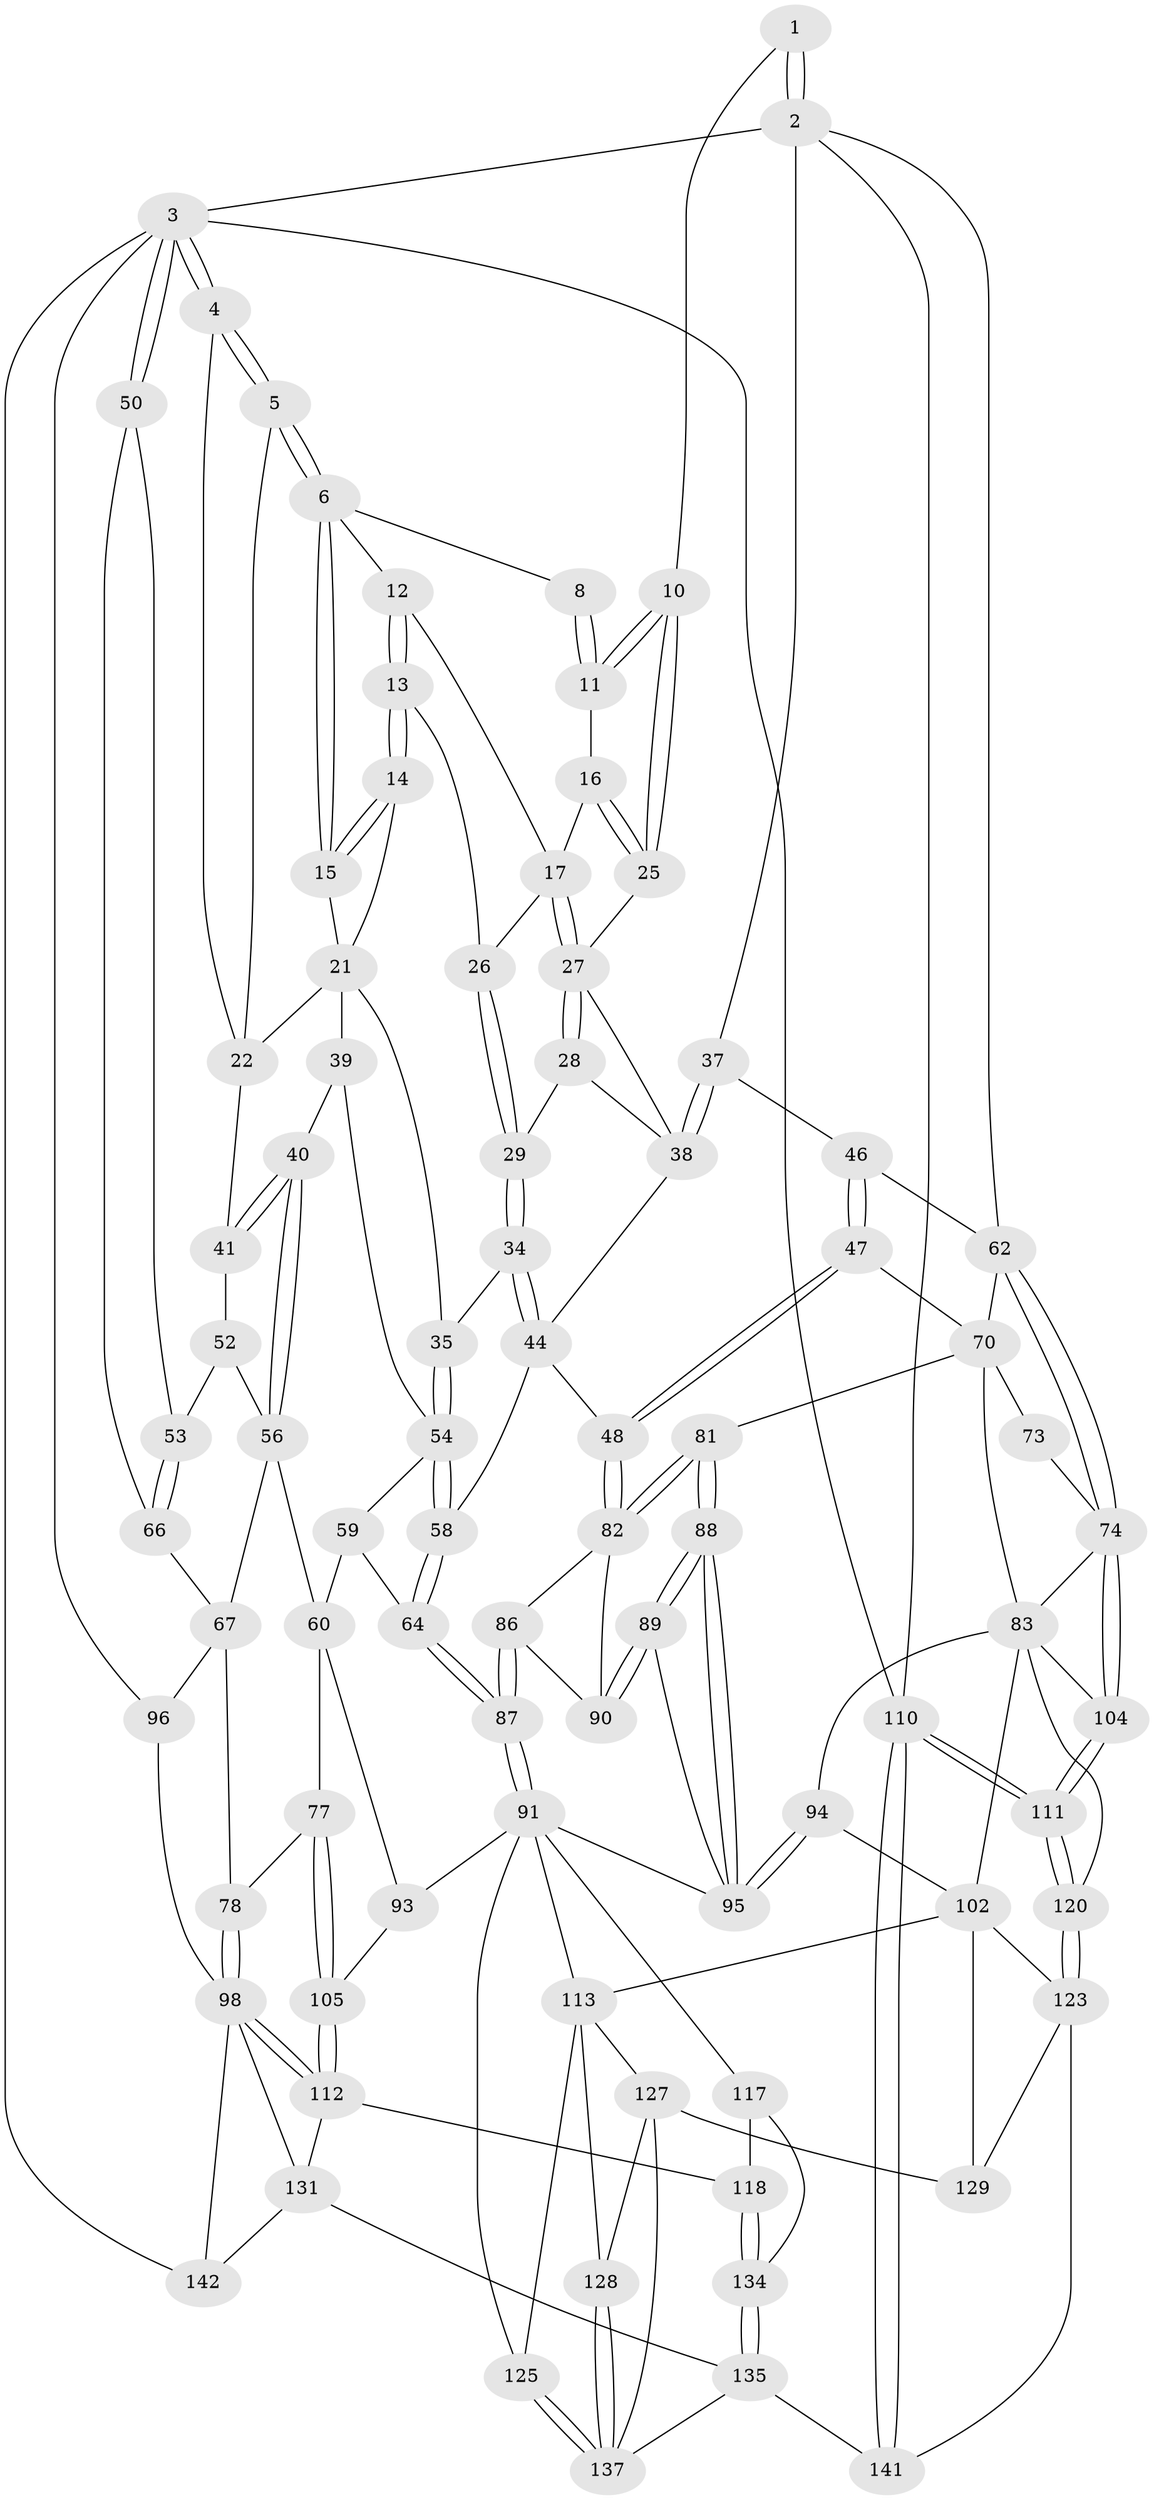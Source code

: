 // original degree distribution, {3: 0.04929577464788732, 6: 0.22535211267605634, 5: 0.5563380281690141, 4: 0.16901408450704225}
// Generated by graph-tools (version 1.1) at 2025/21/03/04/25 18:21:36]
// undirected, 85 vertices, 199 edges
graph export_dot {
graph [start="1"]
  node [color=gray90,style=filled];
  1 [pos="+0.9753783274777192+0",super="+9"];
  2 [pos="+1+0",super="+32"];
  3 [pos="+0+0",super="+97"];
  4 [pos="+0+0",super="+24"];
  5 [pos="+0.0981944747980017+0",super="+20"];
  6 [pos="+0.48543796728259897+0",super="+7"];
  8 [pos="+0.8131233723182502+0"];
  10 [pos="+0.888927006483054+0.15051683157173396"];
  11 [pos="+0.8121483034704032+0.03721986275331757"];
  12 [pos="+0.6401396321664686+0"];
  13 [pos="+0.48202673093156584+0.1408780572471462"];
  14 [pos="+0.4574875108514552+0.14548969601656836"];
  15 [pos="+0.4420228579812828+0.09870072079876267",super="+19"];
  16 [pos="+0.773923581497558+0.1019178595491158"];
  17 [pos="+0.7317361440415444+0.10981429177464597",super="+18"];
  21 [pos="+0.31147837169106+0.1382536455921447",super="+31"];
  22 [pos="+0.22817876849496568+0.1662132708974193",super="+23"];
  25 [pos="+0.8596015121926108+0.1695755158747357"];
  26 [pos="+0.6153749721388825+0.16253964511716554"];
  27 [pos="+0.7358411306212715+0.16908432519643696",super="+30"];
  28 [pos="+0.6471390080914228+0.24165171773232189"];
  29 [pos="+0.6420410147281939+0.24208980401115662"];
  34 [pos="+0.6030796645799698+0.2925072437392552"];
  35 [pos="+0.5505081061398933+0.3080838597369905"];
  37 [pos="+1+0.24528422726799104",super="+45"];
  38 [pos="+0.8236362482016262+0.2580363946447279",super="+42"];
  39 [pos="+0.40397080042529654+0.2786605827146926"];
  40 [pos="+0.2337805017468147+0.2856935261221797"];
  41 [pos="+0.19855068031607706+0.2642542561947188"];
  44 [pos="+0.6962606599284136+0.414022709182322",super="+49"];
  46 [pos="+0.8606176780599835+0.3919466961757193"];
  47 [pos="+0.8195045441970068+0.46952119993137326"];
  48 [pos="+0.7638249824574778+0.49424257819156525"];
  50 [pos="+0+0",super="+51"];
  52 [pos="+0.17730087251431223+0.2918550421725943"];
  53 [pos="+0+0.3860936835169277"];
  54 [pos="+0.5335555472121886+0.4220704077249545",super="+55"];
  56 [pos="+0.2717741235734103+0.44688447159345973",super="+57+61"];
  58 [pos="+0.5713861803413385+0.5050783749262319"];
  59 [pos="+0.39781202580753644+0.4238435685133254",super="+65"];
  60 [pos="+0.30231153570601876+0.47857642556978885",super="+76"];
  62 [pos="+1+0.42218386691812326",super="+63"];
  64 [pos="+0.5474390546061749+0.5464736695345267"];
  66 [pos="+0+0.4401258130294786"];
  67 [pos="+0.032802494526865573+0.5127785174543282",super="+69+68"];
  70 [pos="+1+0.4711431500251559",super="+71"];
  73 [pos="+0.971364445647351+0.5553246635744797"];
  74 [pos="+1+0.6654712168109238",super="+75"];
  77 [pos="+0.27603168631754754+0.6147956519153402"];
  78 [pos="+0.11499955108055976+0.5826692914917541"];
  81 [pos="+0.8618863856983145+0.6160405536813631"];
  82 [pos="+0.7630092338492539+0.5308648733501756",super="+85"];
  83 [pos="+0.926226210755689+0.6171919486277141",super="+100+84"];
  86 [pos="+0.6846245142559467+0.6231107985705495"];
  87 [pos="+0.5913603824611465+0.6401147870306054"];
  88 [pos="+0.8234255278054208+0.6972846054828389"];
  89 [pos="+0.7922991234012604+0.668929245820786",super="+107"];
  90 [pos="+0.7858568790632531+0.6580993737206059",super="+106"];
  91 [pos="+0.5855583353934509+0.672145671568722",super="+109+92"];
  93 [pos="+0.44020907019167144+0.7120007365808295"];
  94 [pos="+0.8304253552521349+0.7121132717094506"];
  95 [pos="+0.8283520014536634+0.7092354115357106",super="+108"];
  96 [pos="+0+0.833722629726622"];
  98 [pos="+0.11061859301731511+0.7685222130871884",super="+99"];
  102 [pos="+0.8801528453421209+0.7431449820602534",super="+103+121"];
  104 [pos="+1+0.6875823828287849"];
  105 [pos="+0.28535332179522965+0.6878323511580612"];
  110 [pos="+1+1"];
  111 [pos="+1+0.9521620078162305"];
  112 [pos="+0.24126881159612526+0.7851186071841426",super="+119"];
  113 [pos="+0.7331008636570232+0.8073144217765327",super="+114"];
  117 [pos="+0.335294438473449+0.8183187257660206",super="+133"];
  118 [pos="+0.28286818238284234+0.812970063669839"];
  120 [pos="+1+0.8903305793752625"];
  123 [pos="+1+0.8837398723567021",super="+139"];
  125 [pos="+0.5899827182877736+0.8550521474143847"];
  127 [pos="+0.7148644718656539+0.9105918823471117",super="+130"];
  128 [pos="+0.6827507802665709+0.90423348587666"];
  129 [pos="+0.8156082772101771+0.8988173408147229"];
  131 [pos="+0.2127291392873201+0.8883914055975806",super="+136"];
  134 [pos="+0.40883600877704324+1"];
  135 [pos="+0.4049402102574549+1",super="+140"];
  137 [pos="+0.6445514504095835+0.9516317962482307",super="+138"];
  141 [pos="+0.9626857108106546+1"];
  142 [pos="+0+1"];
  1 -- 2 [weight=2];
  1 -- 2;
  1 -- 10;
  2 -- 3;
  2 -- 110;
  2 -- 37;
  2 -- 62;
  3 -- 4;
  3 -- 4;
  3 -- 50;
  3 -- 50;
  3 -- 96;
  3 -- 142;
  3 -- 110;
  4 -- 5;
  4 -- 5;
  4 -- 22;
  5 -- 6;
  5 -- 6;
  5 -- 22;
  6 -- 15;
  6 -- 15;
  6 -- 8;
  6 -- 12;
  8 -- 11;
  8 -- 11;
  10 -- 11;
  10 -- 11;
  10 -- 25;
  10 -- 25;
  11 -- 16;
  12 -- 13;
  12 -- 13;
  12 -- 17;
  13 -- 14;
  13 -- 14;
  13 -- 26;
  14 -- 15;
  14 -- 15;
  14 -- 21;
  15 -- 21;
  16 -- 17;
  16 -- 25;
  16 -- 25;
  17 -- 27;
  17 -- 27;
  17 -- 26;
  21 -- 22;
  21 -- 35;
  21 -- 39;
  22 -- 41;
  25 -- 27;
  26 -- 29;
  26 -- 29;
  27 -- 28;
  27 -- 28;
  27 -- 38;
  28 -- 29;
  28 -- 38;
  29 -- 34;
  29 -- 34;
  34 -- 35;
  34 -- 44;
  34 -- 44;
  35 -- 54;
  35 -- 54;
  37 -- 38 [weight=2];
  37 -- 38;
  37 -- 46;
  38 -- 44;
  39 -- 40;
  39 -- 54;
  40 -- 41;
  40 -- 41;
  40 -- 56;
  40 -- 56;
  41 -- 52;
  44 -- 48;
  44 -- 58;
  46 -- 47;
  46 -- 47;
  46 -- 62;
  47 -- 48;
  47 -- 48;
  47 -- 70;
  48 -- 82;
  48 -- 82;
  50 -- 66;
  50 -- 53;
  52 -- 53;
  52 -- 56;
  53 -- 66;
  53 -- 66;
  54 -- 58;
  54 -- 58;
  54 -- 59;
  56 -- 67 [weight=2];
  56 -- 60;
  58 -- 64;
  58 -- 64;
  59 -- 60 [weight=2];
  59 -- 64;
  60 -- 77;
  60 -- 93;
  62 -- 74;
  62 -- 74;
  62 -- 70;
  64 -- 87;
  64 -- 87;
  66 -- 67;
  67 -- 78;
  67 -- 96;
  70 -- 81;
  70 -- 73;
  70 -- 83;
  73 -- 74;
  74 -- 104;
  74 -- 104;
  74 -- 83;
  77 -- 78;
  77 -- 105;
  77 -- 105;
  78 -- 98;
  78 -- 98;
  81 -- 82;
  81 -- 82;
  81 -- 88;
  81 -- 88;
  82 -- 90;
  82 -- 86;
  83 -- 104;
  83 -- 120;
  83 -- 102;
  83 -- 94;
  86 -- 87;
  86 -- 87;
  86 -- 90;
  87 -- 91;
  87 -- 91;
  88 -- 89;
  88 -- 89;
  88 -- 95;
  88 -- 95;
  89 -- 90 [weight=2];
  89 -- 90;
  89 -- 95;
  91 -- 95;
  91 -- 93;
  91 -- 117 [weight=2];
  91 -- 125;
  91 -- 113;
  93 -- 105;
  94 -- 95;
  94 -- 95;
  94 -- 102;
  96 -- 98;
  98 -- 112;
  98 -- 112;
  98 -- 131;
  98 -- 142;
  102 -- 113 [weight=2];
  102 -- 129;
  102 -- 123;
  104 -- 111;
  104 -- 111;
  105 -- 112;
  105 -- 112;
  110 -- 111;
  110 -- 111;
  110 -- 141;
  110 -- 141;
  111 -- 120;
  111 -- 120;
  112 -- 131;
  112 -- 118;
  113 -- 128;
  113 -- 125;
  113 -- 127;
  117 -- 118;
  117 -- 134;
  118 -- 134;
  118 -- 134;
  120 -- 123;
  120 -- 123;
  123 -- 129;
  123 -- 141;
  125 -- 137;
  125 -- 137;
  127 -- 128;
  127 -- 129;
  127 -- 137;
  128 -- 137;
  128 -- 137;
  131 -- 142;
  131 -- 135;
  134 -- 135;
  134 -- 135;
  135 -- 141;
  135 -- 137;
}
